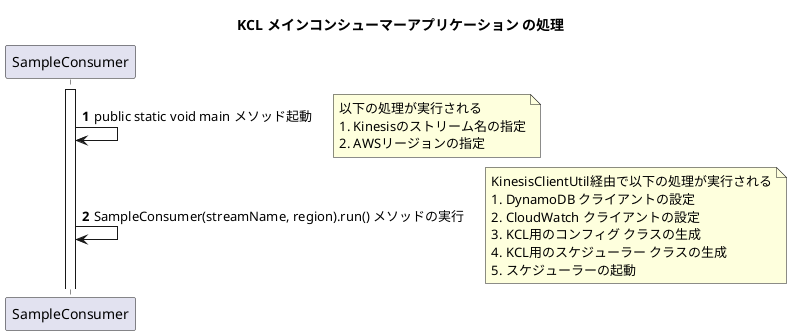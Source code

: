 @startuml

title KCL メインコンシューマーアプリケーション の処理

participant SampleConsumer as sc
autonumber

activate sc
sc -> sc : public static void main メソッド起動
note right
以下の処理が実行される
1. Kinesisのストリーム名の指定
2. AWSリージョンの指定
end note
sc -> sc : SampleConsumer(streamName, region).run() メソッドの実行
note right
KinesisClientUtil経由で以下の処理が実行される
1. DynamoDB クライアントの設定
2. CloudWatch クライアントの設定
3. KCL用のコンフィグ クラスの生成
4. KCL用のスケジューラー クラスの生成
5. スケジューラーの起動
end note
@enduml